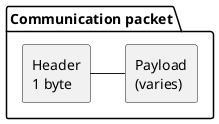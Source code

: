' =============================================================================
' Copyright 2023 Simeon Manolov <s.manolloff@gmail.com>.  All rights reserved.
'
' Licensed under the Apache License, Version 2.0 (the "License");
' you may not use this file except in compliance with the License.
' You may obtain a copy of the License at
'
'    http://www.apache.org/licenses/LICENSE-2.0
'
' Unless required by applicable law or agreed to in writing, software
' distributed under the License is distributed on an "AS IS" BASIS,
' WITHOUT WARRANTIES OR CONDITIONS OF ANY KIND, either express or implied.
' See the License for the specific language governing permissions and
' limitations under the License.
' =============================================================================

@startuml

skinparam componentStyle rectangle

package "Communication packet" {
  [Header\n1 byte] - [Payload\n(varies)]
}

@enduml
